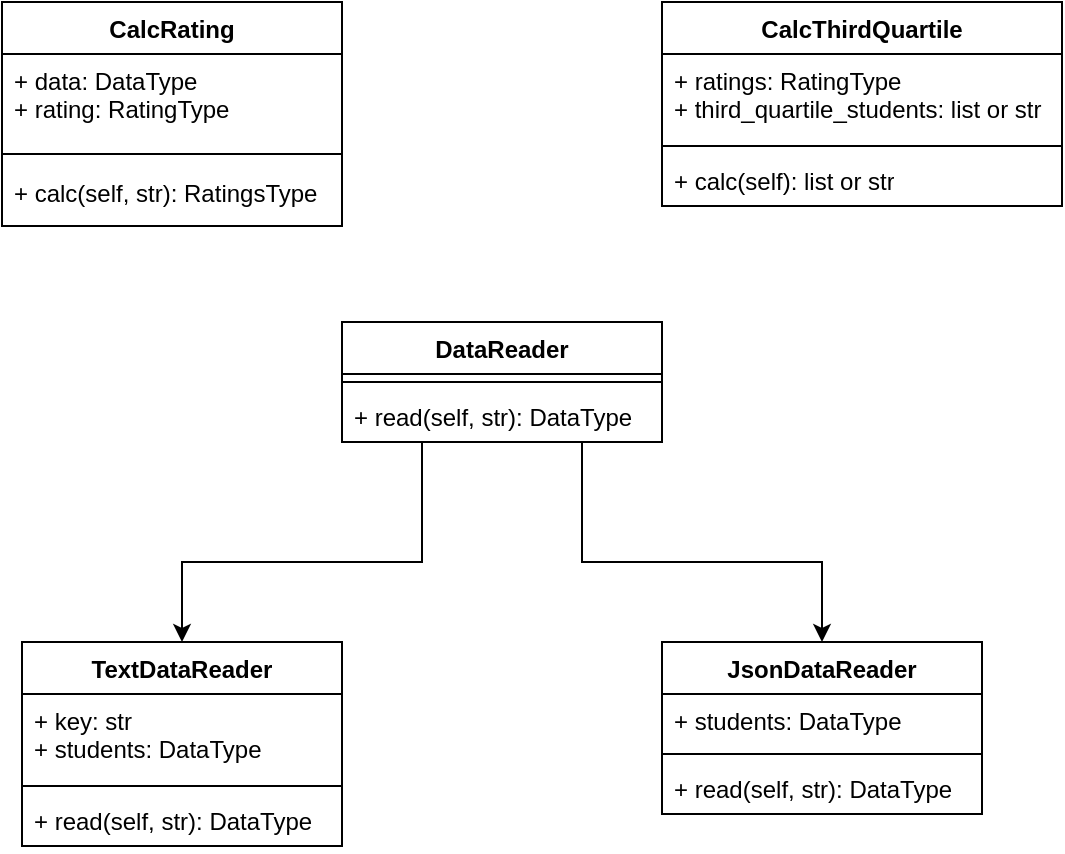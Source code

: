 <mxfile version="25.0.3">
  <diagram name="Страница — 1" id="l_OMXQbX2hbTA-lvkMXq">
    <mxGraphModel grid="1" page="1" gridSize="10" guides="1" tooltips="1" connect="1" arrows="1" fold="1" pageScale="1" pageWidth="827" pageHeight="1169" math="0" shadow="0">
      <root>
        <mxCell id="0" />
        <mxCell id="1" parent="0" />
        <mxCell id="w2PhHppfszTaJfIpbqVU-1" value="CalcRating" style="swimlane;fontStyle=1;align=center;verticalAlign=top;childLayout=stackLayout;horizontal=1;startSize=26;horizontalStack=0;resizeParent=1;resizeParentMax=0;resizeLast=0;collapsible=1;marginBottom=0;whiteSpace=wrap;html=1;" vertex="1" parent="1">
          <mxGeometry x="190" y="200" width="170" height="112" as="geometry" />
        </mxCell>
        <mxCell id="w2PhHppfszTaJfIpbqVU-2" value="+ data: DataType&lt;div&gt;+ rating: RatingType&lt;/div&gt;&lt;div&gt;&lt;br&gt;&lt;/div&gt;" style="text;strokeColor=none;fillColor=none;align=left;verticalAlign=top;spacingLeft=4;spacingRight=4;overflow=hidden;rotatable=0;points=[[0,0.5],[1,0.5]];portConstraint=eastwest;whiteSpace=wrap;html=1;" vertex="1" parent="w2PhHppfszTaJfIpbqVU-1">
          <mxGeometry y="26" width="170" height="44" as="geometry" />
        </mxCell>
        <mxCell id="w2PhHppfszTaJfIpbqVU-3" value="" style="line;strokeWidth=1;fillColor=none;align=left;verticalAlign=middle;spacingTop=-1;spacingLeft=3;spacingRight=3;rotatable=0;labelPosition=right;points=[];portConstraint=eastwest;strokeColor=inherit;" vertex="1" parent="w2PhHppfszTaJfIpbqVU-1">
          <mxGeometry y="70" width="170" height="12" as="geometry" />
        </mxCell>
        <mxCell id="w2PhHppfszTaJfIpbqVU-4" value="+ calc(self, str): RatingsType" style="text;strokeColor=none;fillColor=none;align=left;verticalAlign=top;spacingLeft=4;spacingRight=4;overflow=hidden;rotatable=0;points=[[0,0.5],[1,0.5]];portConstraint=eastwest;whiteSpace=wrap;html=1;" vertex="1" parent="w2PhHppfszTaJfIpbqVU-1">
          <mxGeometry y="82" width="170" height="30" as="geometry" />
        </mxCell>
        <mxCell id="w2PhHppfszTaJfIpbqVU-21" style="edgeStyle=orthogonalEdgeStyle;rounded=0;orthogonalLoop=1;jettySize=auto;html=1;entryX=0.5;entryY=0;entryDx=0;entryDy=0;" edge="1" parent="1" source="w2PhHppfszTaJfIpbqVU-5" target="w2PhHppfszTaJfIpbqVU-9">
          <mxGeometry relative="1" as="geometry">
            <Array as="points">
              <mxPoint x="400" y="480" />
              <mxPoint x="280" y="480" />
            </Array>
          </mxGeometry>
        </mxCell>
        <mxCell id="w2PhHppfszTaJfIpbqVU-22" style="edgeStyle=orthogonalEdgeStyle;rounded=0;orthogonalLoop=1;jettySize=auto;html=1;entryX=0.5;entryY=0;entryDx=0;entryDy=0;" edge="1" parent="1" source="w2PhHppfszTaJfIpbqVU-5" target="w2PhHppfszTaJfIpbqVU-13">
          <mxGeometry relative="1" as="geometry">
            <Array as="points">
              <mxPoint x="480" y="480" />
              <mxPoint x="600" y="480" />
            </Array>
          </mxGeometry>
        </mxCell>
        <mxCell id="w2PhHppfszTaJfIpbqVU-5" value="DataReader" style="swimlane;fontStyle=1;align=center;verticalAlign=top;childLayout=stackLayout;horizontal=1;startSize=26;horizontalStack=0;resizeParent=1;resizeParentMax=0;resizeLast=0;collapsible=1;marginBottom=0;whiteSpace=wrap;html=1;" vertex="1" parent="1">
          <mxGeometry x="360" y="360" width="160" height="60" as="geometry" />
        </mxCell>
        <mxCell id="w2PhHppfszTaJfIpbqVU-7" value="" style="line;strokeWidth=1;fillColor=none;align=left;verticalAlign=middle;spacingTop=-1;spacingLeft=3;spacingRight=3;rotatable=0;labelPosition=right;points=[];portConstraint=eastwest;strokeColor=inherit;" vertex="1" parent="w2PhHppfszTaJfIpbqVU-5">
          <mxGeometry y="26" width="160" height="8" as="geometry" />
        </mxCell>
        <mxCell id="w2PhHppfszTaJfIpbqVU-8" value="+ read(self, str): DataType" style="text;strokeColor=none;fillColor=none;align=left;verticalAlign=top;spacingLeft=4;spacingRight=4;overflow=hidden;rotatable=0;points=[[0,0.5],[1,0.5]];portConstraint=eastwest;whiteSpace=wrap;html=1;" vertex="1" parent="w2PhHppfszTaJfIpbqVU-5">
          <mxGeometry y="34" width="160" height="26" as="geometry" />
        </mxCell>
        <mxCell id="w2PhHppfszTaJfIpbqVU-9" value="TextDataReader" style="swimlane;fontStyle=1;align=center;verticalAlign=top;childLayout=stackLayout;horizontal=1;startSize=26;horizontalStack=0;resizeParent=1;resizeParentMax=0;resizeLast=0;collapsible=1;marginBottom=0;whiteSpace=wrap;html=1;" vertex="1" parent="1">
          <mxGeometry x="200" y="520" width="160" height="102" as="geometry" />
        </mxCell>
        <mxCell id="w2PhHppfszTaJfIpbqVU-10" value="+ key: str&lt;div&gt;+ students: DataType&lt;/div&gt;" style="text;strokeColor=none;fillColor=none;align=left;verticalAlign=top;spacingLeft=4;spacingRight=4;overflow=hidden;rotatable=0;points=[[0,0.5],[1,0.5]];portConstraint=eastwest;whiteSpace=wrap;html=1;" vertex="1" parent="w2PhHppfszTaJfIpbqVU-9">
          <mxGeometry y="26" width="160" height="42" as="geometry" />
        </mxCell>
        <mxCell id="w2PhHppfszTaJfIpbqVU-11" value="" style="line;strokeWidth=1;fillColor=none;align=left;verticalAlign=middle;spacingTop=-1;spacingLeft=3;spacingRight=3;rotatable=0;labelPosition=right;points=[];portConstraint=eastwest;strokeColor=inherit;" vertex="1" parent="w2PhHppfszTaJfIpbqVU-9">
          <mxGeometry y="68" width="160" height="8" as="geometry" />
        </mxCell>
        <mxCell id="w2PhHppfszTaJfIpbqVU-12" value="+ read(self, str): DataType" style="text;strokeColor=none;fillColor=none;align=left;verticalAlign=top;spacingLeft=4;spacingRight=4;overflow=hidden;rotatable=0;points=[[0,0.5],[1,0.5]];portConstraint=eastwest;whiteSpace=wrap;html=1;" vertex="1" parent="w2PhHppfszTaJfIpbqVU-9">
          <mxGeometry y="76" width="160" height="26" as="geometry" />
        </mxCell>
        <mxCell id="w2PhHppfszTaJfIpbqVU-13" value="JsonDataReader" style="swimlane;fontStyle=1;align=center;verticalAlign=top;childLayout=stackLayout;horizontal=1;startSize=26;horizontalStack=0;resizeParent=1;resizeParentMax=0;resizeLast=0;collapsible=1;marginBottom=0;whiteSpace=wrap;html=1;" vertex="1" parent="1">
          <mxGeometry x="520" y="520" width="160" height="86" as="geometry" />
        </mxCell>
        <mxCell id="w2PhHppfszTaJfIpbqVU-14" value="+ students: DataType" style="text;strokeColor=none;fillColor=none;align=left;verticalAlign=top;spacingLeft=4;spacingRight=4;overflow=hidden;rotatable=0;points=[[0,0.5],[1,0.5]];portConstraint=eastwest;whiteSpace=wrap;html=1;" vertex="1" parent="w2PhHppfszTaJfIpbqVU-13">
          <mxGeometry y="26" width="160" height="26" as="geometry" />
        </mxCell>
        <mxCell id="w2PhHppfszTaJfIpbqVU-15" value="" style="line;strokeWidth=1;fillColor=none;align=left;verticalAlign=middle;spacingTop=-1;spacingLeft=3;spacingRight=3;rotatable=0;labelPosition=right;points=[];portConstraint=eastwest;strokeColor=inherit;" vertex="1" parent="w2PhHppfszTaJfIpbqVU-13">
          <mxGeometry y="52" width="160" height="8" as="geometry" />
        </mxCell>
        <mxCell id="w2PhHppfszTaJfIpbqVU-16" value="+ read(self, str): DataType" style="text;strokeColor=none;fillColor=none;align=left;verticalAlign=top;spacingLeft=4;spacingRight=4;overflow=hidden;rotatable=0;points=[[0,0.5],[1,0.5]];portConstraint=eastwest;whiteSpace=wrap;html=1;" vertex="1" parent="w2PhHppfszTaJfIpbqVU-13">
          <mxGeometry y="60" width="160" height="26" as="geometry" />
        </mxCell>
        <mxCell id="w2PhHppfszTaJfIpbqVU-17" value="CalcThirdQuartile" style="swimlane;fontStyle=1;align=center;verticalAlign=top;childLayout=stackLayout;horizontal=1;startSize=26;horizontalStack=0;resizeParent=1;resizeParentMax=0;resizeLast=0;collapsible=1;marginBottom=0;whiteSpace=wrap;html=1;" vertex="1" parent="1">
          <mxGeometry x="520" y="200" width="200" height="102" as="geometry" />
        </mxCell>
        <mxCell id="w2PhHppfszTaJfIpbqVU-18" value="+ ratings: RatingType&lt;div&gt;+ third_quartile_students: list or str&lt;/div&gt;" style="text;strokeColor=none;fillColor=none;align=left;verticalAlign=top;spacingLeft=4;spacingRight=4;overflow=hidden;rotatable=0;points=[[0,0.5],[1,0.5]];portConstraint=eastwest;whiteSpace=wrap;html=1;" vertex="1" parent="w2PhHppfszTaJfIpbqVU-17">
          <mxGeometry y="26" width="200" height="42" as="geometry" />
        </mxCell>
        <mxCell id="w2PhHppfszTaJfIpbqVU-19" value="" style="line;strokeWidth=1;fillColor=none;align=left;verticalAlign=middle;spacingTop=-1;spacingLeft=3;spacingRight=3;rotatable=0;labelPosition=right;points=[];portConstraint=eastwest;strokeColor=inherit;" vertex="1" parent="w2PhHppfszTaJfIpbqVU-17">
          <mxGeometry y="68" width="200" height="8" as="geometry" />
        </mxCell>
        <mxCell id="w2PhHppfszTaJfIpbqVU-20" value="+ calc(self): list or str" style="text;strokeColor=none;fillColor=none;align=left;verticalAlign=top;spacingLeft=4;spacingRight=4;overflow=hidden;rotatable=0;points=[[0,0.5],[1,0.5]];portConstraint=eastwest;whiteSpace=wrap;html=1;" vertex="1" parent="w2PhHppfszTaJfIpbqVU-17">
          <mxGeometry y="76" width="200" height="26" as="geometry" />
        </mxCell>
      </root>
    </mxGraphModel>
  </diagram>
</mxfile>
